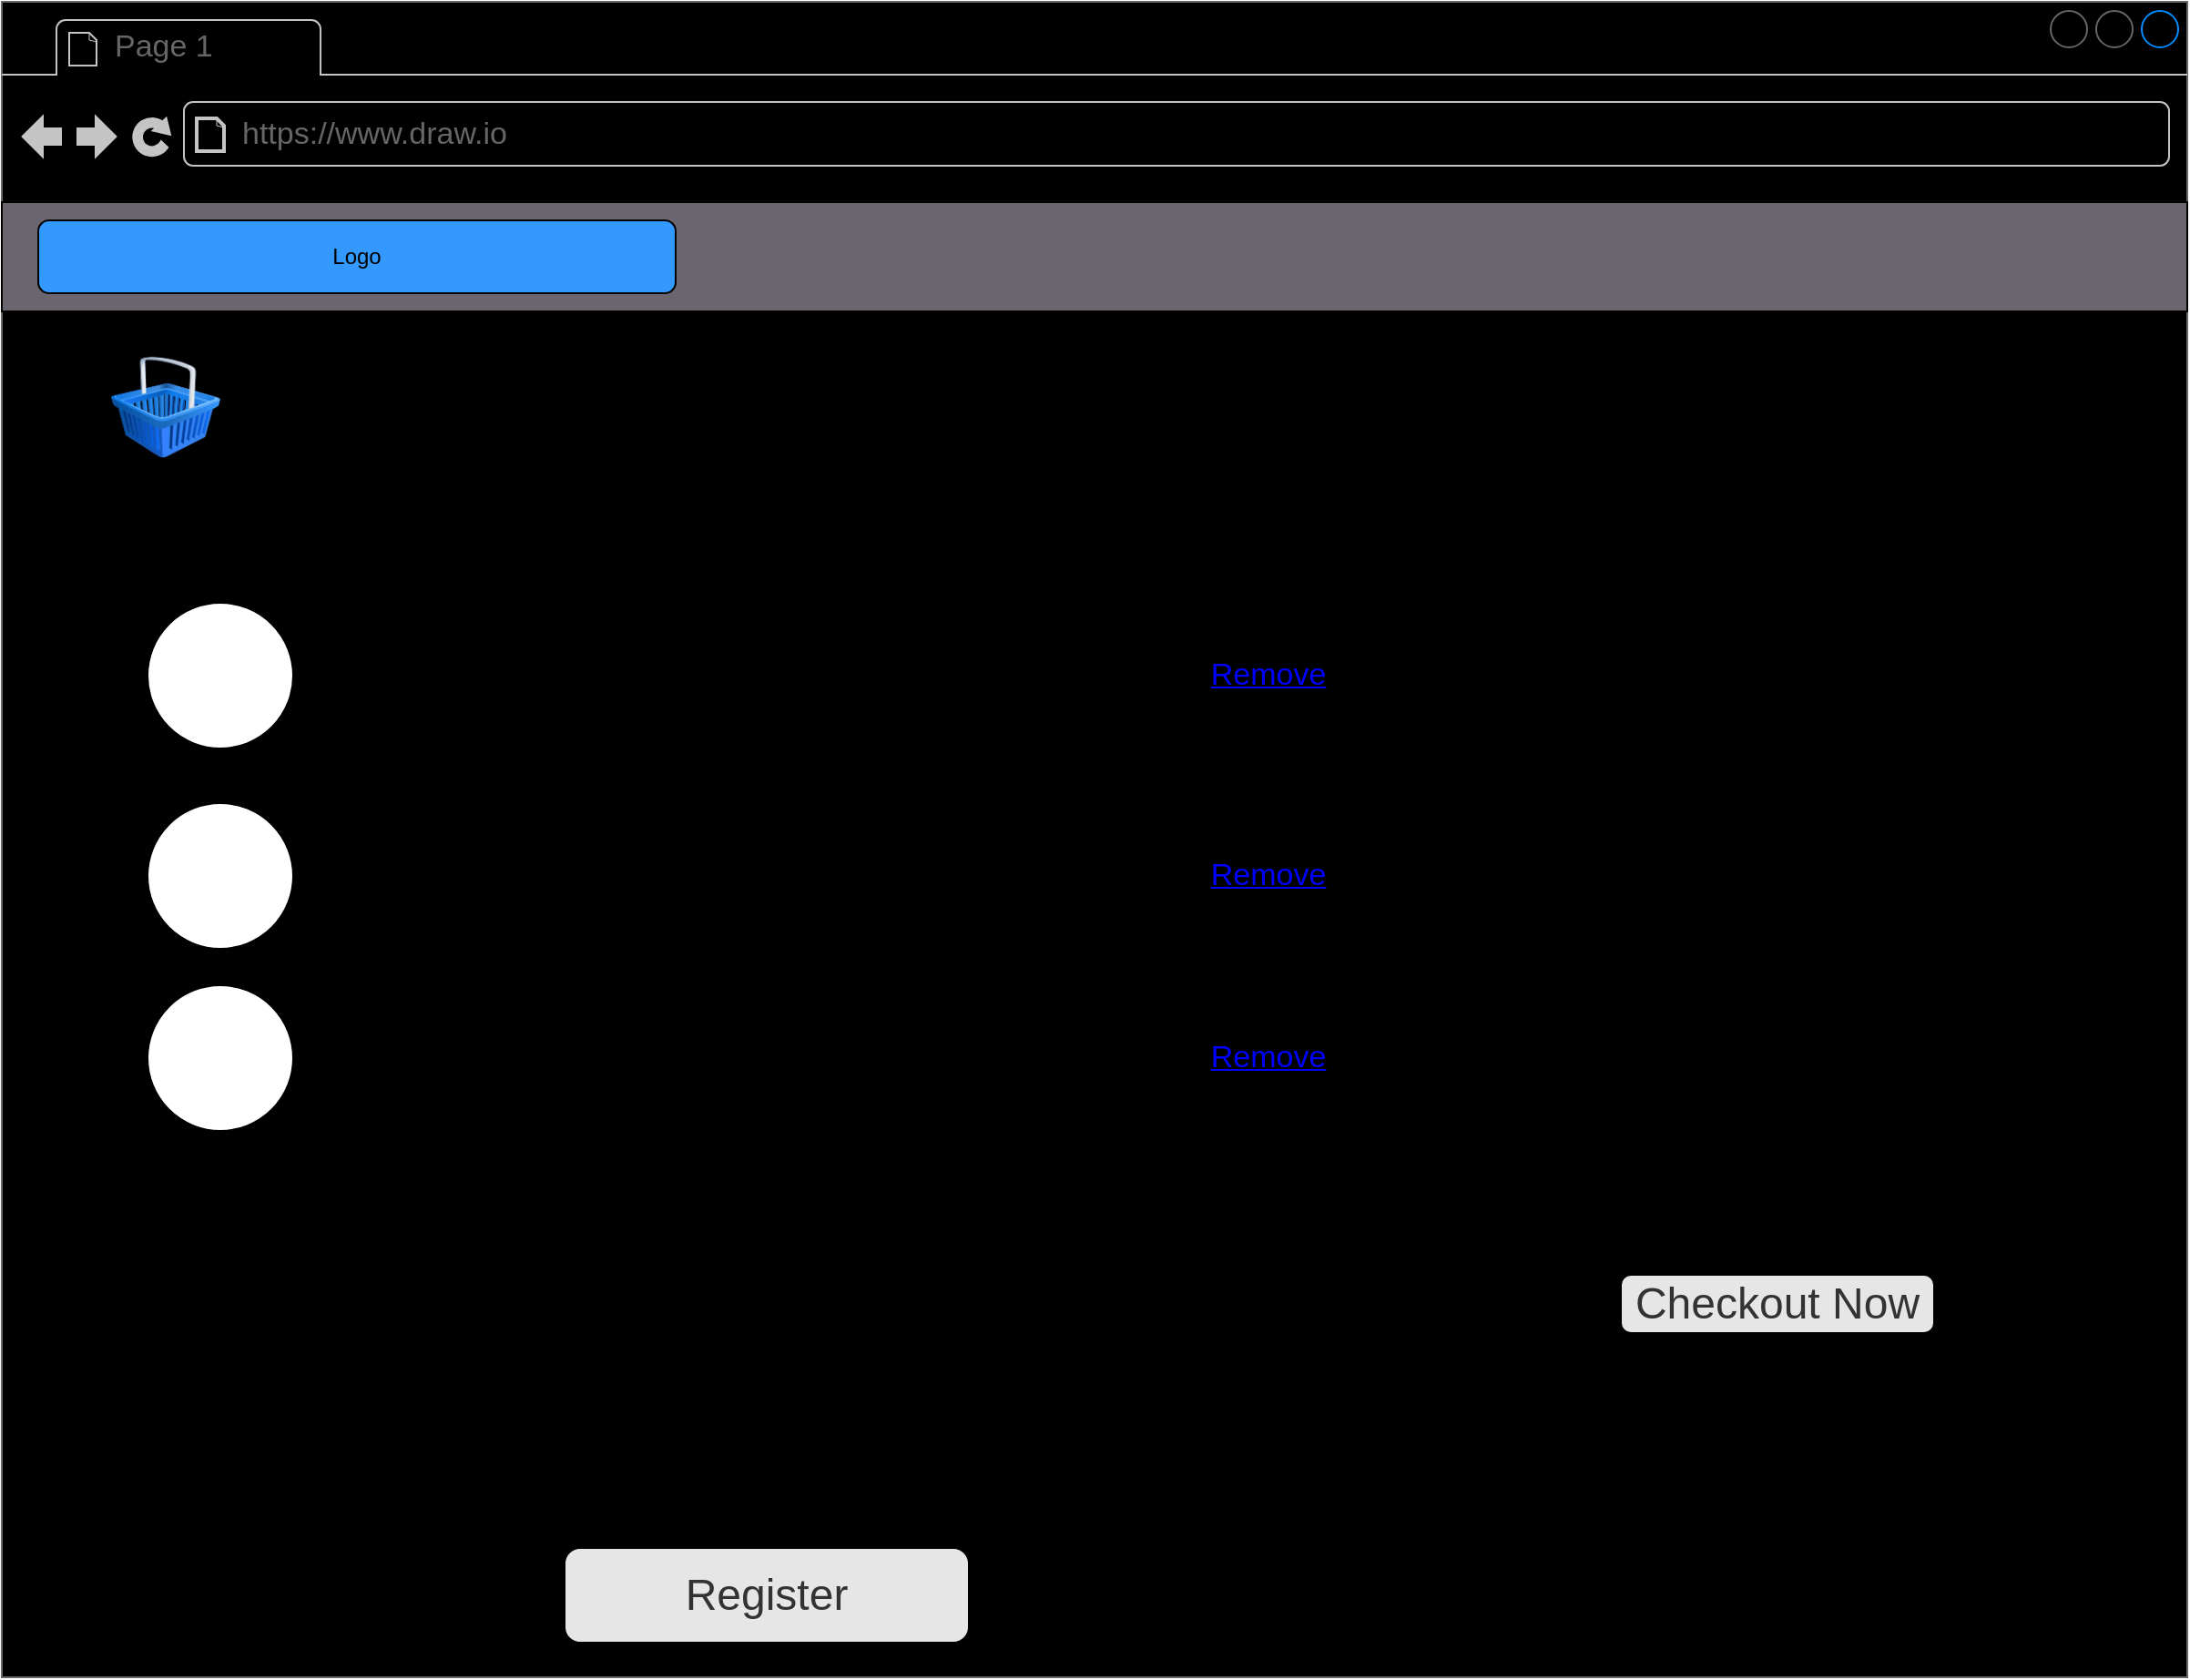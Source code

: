 <mxfile>
    <diagram id="xn9lEWbih66AXRcEvDvj" name="View Basket">
        <mxGraphModel dx="1974" dy="1717" grid="1" gridSize="10" guides="1" tooltips="1" connect="1" arrows="1" fold="1" page="1" pageScale="1" pageWidth="850" pageHeight="1100" math="0" shadow="0">
            <root>
                <mxCell id="_Pdhp6oRFReHe-XerzVZ-0"/>
                <mxCell id="_Pdhp6oRFReHe-XerzVZ-1" parent="_Pdhp6oRFReHe-XerzVZ-0"/>
                <mxCell id="_Pdhp6oRFReHe-XerzVZ-2" value="" style="strokeWidth=1;shadow=0;dashed=0;align=center;html=1;shape=mxgraph.mockup.containers.browserWindow;rSize=0;strokeColor=#666666;strokeColor2=#008cff;strokeColor3=#c4c4c4;mainText=,;recursiveResize=0;container=0;fillColor=#000000;" parent="_Pdhp6oRFReHe-XerzVZ-1" vertex="1">
                    <mxGeometry x="-400" y="-370" width="1200" height="920" as="geometry"/>
                </mxCell>
                <mxCell id="_Pdhp6oRFReHe-XerzVZ-3" value="Page 1" style="strokeWidth=1;shadow=0;dashed=0;align=center;html=1;shape=mxgraph.mockup.containers.anchor;fontSize=17;fontColor=#666666;align=left;" parent="_Pdhp6oRFReHe-XerzVZ-1" vertex="1">
                    <mxGeometry x="-340" y="-358" width="110" height="26" as="geometry"/>
                </mxCell>
                <mxCell id="_Pdhp6oRFReHe-XerzVZ-4" value="https://www.draw.io" style="strokeWidth=1;shadow=0;dashed=0;align=center;html=1;shape=mxgraph.mockup.containers.anchor;rSize=0;fontSize=17;fontColor=#666666;align=left;" parent="_Pdhp6oRFReHe-XerzVZ-1" vertex="1">
                    <mxGeometry x="-270" y="-310" width="250" height="26" as="geometry"/>
                </mxCell>
                <mxCell id="_Pdhp6oRFReHe-XerzVZ-5" value="" style="rounded=0;whiteSpace=wrap;html=1;fillColor=#6b6570;" parent="_Pdhp6oRFReHe-XerzVZ-1" vertex="1">
                    <mxGeometry x="-400" y="-260" width="1200" height="60" as="geometry"/>
                </mxCell>
                <mxCell id="_Pdhp6oRFReHe-XerzVZ-6" value="Logo" style="rounded=1;whiteSpace=wrap;html=1;fillColor=#3399FF;" parent="_Pdhp6oRFReHe-XerzVZ-1" vertex="1">
                    <mxGeometry x="-380" y="-250" width="350" height="40" as="geometry"/>
                </mxCell>
                <mxCell id="_Pdhp6oRFReHe-XerzVZ-9" value="&lt;span style=&quot;font-size: 36px&quot;&gt;&lt;b&gt;Your cart&lt;/b&gt;&lt;/span&gt;" style="text;html=1;strokeColor=none;fillColor=none;align=left;verticalAlign=middle;whiteSpace=wrap;rounded=0;" parent="_Pdhp6oRFReHe-XerzVZ-1" vertex="1">
                    <mxGeometry x="-260" y="-180" width="290" height="70" as="geometry"/>
                </mxCell>
                <mxCell id="_Pdhp6oRFReHe-XerzVZ-11" value="" style="line;strokeWidth=2;html=1;fontSize=36;" parent="_Pdhp6oRFReHe-XerzVZ-1" vertex="1">
                    <mxGeometry x="-340" y="-110" width="1000" height="10" as="geometry"/>
                </mxCell>
                <mxCell id="_Pdhp6oRFReHe-XerzVZ-29" value="&lt;font style=&quot;font-size: 24px&quot;&gt;Register&lt;/font&gt;" style="rounded=1;html=1;shadow=0;dashed=0;whiteSpace=wrap;fontSize=10;fillColor=#E6E6E6;align=center;strokeColor=#E6E6E6;fontColor=#333333;" parent="_Pdhp6oRFReHe-XerzVZ-1" vertex="1">
                    <mxGeometry x="-90" y="480" width="220" height="50" as="geometry"/>
                </mxCell>
                <mxCell id="CfE6q0CcxsGCjOIaxKRm-0" value="" style="image;html=1;image=img/lib/clip_art/finance/Shopping_Cart_128x128.png" parent="_Pdhp6oRFReHe-XerzVZ-1" vertex="1">
                    <mxGeometry x="-340" y="-180" width="60" height="65" as="geometry"/>
                </mxCell>
                <mxCell id="CfE6q0CcxsGCjOIaxKRm-1" value="" style="ellipse;whiteSpace=wrap;html=1;aspect=fixed;fontSize=18;" parent="_Pdhp6oRFReHe-XerzVZ-1" vertex="1">
                    <mxGeometry x="-320" y="-40" width="80" height="80" as="geometry"/>
                </mxCell>
                <mxCell id="SLljtoW1Gm-KegeCTVSv-0" value="Remove" style="shape=rectangle;strokeColor=none;fillColor=none;linkText=;fontSize=17;fontColor=#0000ff;fontStyle=4;html=1;align=center;" parent="_Pdhp6oRFReHe-XerzVZ-1" vertex="1">
                    <mxGeometry x="220" y="-15" width="150" height="30" as="geometry"/>
                </mxCell>
                <mxCell id="SLljtoW1Gm-KegeCTVSv-1" value="&lt;span style=&quot;font-size: 18px&quot;&gt;Classic Margherita&lt;/span&gt;" style="text;html=1;strokeColor=none;fillColor=none;align=left;verticalAlign=middle;whiteSpace=wrap;rounded=0;" parent="_Pdhp6oRFReHe-XerzVZ-1" vertex="1">
                    <mxGeometry x="-200" y="195" width="410" height="30" as="geometry"/>
                </mxCell>
                <mxCell id="SLljtoW1Gm-KegeCTVSv-2" value="" style="ellipse;whiteSpace=wrap;html=1;aspect=fixed;fontSize=18;" parent="_Pdhp6oRFReHe-XerzVZ-1" vertex="1">
                    <mxGeometry x="-320" y="170" width="80" height="80" as="geometry"/>
                </mxCell>
                <mxCell id="SLljtoW1Gm-KegeCTVSv-3" value="Remove" style="shape=rectangle;strokeColor=none;fillColor=none;linkText=;fontSize=17;fontColor=#0000ff;fontStyle=4;html=1;align=center;" parent="_Pdhp6oRFReHe-XerzVZ-1" vertex="1">
                    <mxGeometry x="220" y="195" width="150" height="30" as="geometry"/>
                </mxCell>
                <mxCell id="SLljtoW1Gm-KegeCTVSv-4" value="&lt;span style=&quot;font-size: 18px&quot;&gt;Vegan Vegi Supreme&lt;/span&gt;" style="text;html=1;strokeColor=none;fillColor=none;align=left;verticalAlign=middle;whiteSpace=wrap;rounded=0;" parent="_Pdhp6oRFReHe-XerzVZ-1" vertex="1">
                    <mxGeometry x="-200" y="95" width="410" height="30" as="geometry"/>
                </mxCell>
                <mxCell id="SLljtoW1Gm-KegeCTVSv-5" value="" style="ellipse;whiteSpace=wrap;html=1;aspect=fixed;fontSize=18;" parent="_Pdhp6oRFReHe-XerzVZ-1" vertex="1">
                    <mxGeometry x="-320" y="70" width="80" height="80" as="geometry"/>
                </mxCell>
                <mxCell id="SLljtoW1Gm-KegeCTVSv-6" value="Remove" style="shape=rectangle;strokeColor=none;fillColor=none;linkText=;fontSize=17;fontColor=#0000ff;fontStyle=4;html=1;align=center;" parent="_Pdhp6oRFReHe-XerzVZ-1" vertex="1">
                    <mxGeometry x="220" y="95" width="150" height="30" as="geometry"/>
                </mxCell>
                <mxCell id="SLljtoW1Gm-KegeCTVSv-7" value="&lt;span style=&quot;font-size: 18px&quot;&gt;£9.99&lt;/span&gt;" style="text;html=1;strokeColor=none;fillColor=none;align=left;verticalAlign=middle;whiteSpace=wrap;rounded=0;" parent="_Pdhp6oRFReHe-XerzVZ-1" vertex="1">
                    <mxGeometry x="350" y="-15" width="110" height="30" as="geometry"/>
                </mxCell>
                <mxCell id="SLljtoW1Gm-KegeCTVSv-8" value="&lt;span style=&quot;font-size: 18px&quot;&gt;£9.99&lt;/span&gt;" style="text;html=1;strokeColor=none;fillColor=none;align=left;verticalAlign=middle;whiteSpace=wrap;rounded=0;" parent="_Pdhp6oRFReHe-XerzVZ-1" vertex="1">
                    <mxGeometry x="350" y="95" width="110" height="30" as="geometry"/>
                </mxCell>
                <mxCell id="SLljtoW1Gm-KegeCTVSv-9" value="&lt;span style=&quot;font-size: 18px&quot;&gt;£6.99&lt;/span&gt;" style="text;html=1;strokeColor=none;fillColor=none;align=left;verticalAlign=middle;whiteSpace=wrap;rounded=0;" parent="_Pdhp6oRFReHe-XerzVZ-1" vertex="1">
                    <mxGeometry x="350" y="195" width="110" height="30" as="geometry"/>
                </mxCell>
                <mxCell id="SLljtoW1Gm-KegeCTVSv-10" value="&lt;font style=&quot;font-size: 14px&quot;&gt;Total (Including VAT)&lt;/font&gt;" style="text;html=1;strokeColor=none;fillColor=none;align=left;verticalAlign=middle;whiteSpace=wrap;rounded=0;" parent="_Pdhp6oRFReHe-XerzVZ-1" vertex="1">
                    <mxGeometry x="200" y="330" width="270" height="30" as="geometry"/>
                </mxCell>
                <mxCell id="SLljtoW1Gm-KegeCTVSv-12" value="&lt;font style=&quot;font-size: 24px&quot;&gt;&lt;b&gt;£ 26.97&lt;/b&gt;&lt;/font&gt;" style="text;html=1;strokeColor=none;fillColor=none;align=left;verticalAlign=middle;whiteSpace=wrap;rounded=0;" parent="_Pdhp6oRFReHe-XerzVZ-1" vertex="1">
                    <mxGeometry x="350" y="330" width="110" height="30" as="geometry"/>
                </mxCell>
                <mxCell id="2A2LEEih2nL8pZ8DM_D9-0" value="&lt;font style=&quot;font-size: 24px&quot;&gt;Checkout Now&lt;/font&gt;" style="rounded=1;html=1;shadow=0;dashed=0;whiteSpace=wrap;fontSize=10;fillColor=#E6E6E6;align=center;strokeColor=#E6E6E6;fontColor=#333333;" parent="_Pdhp6oRFReHe-XerzVZ-1" vertex="1">
                    <mxGeometry x="490" y="330" width="170" height="30" as="geometry"/>
                </mxCell>
                <mxCell id="2A2LEEih2nL8pZ8DM_D9-1" value="" style="line;strokeWidth=2;html=1;fontSize=36;" parent="_Pdhp6oRFReHe-XerzVZ-1" vertex="1">
                    <mxGeometry x="-340" y="290" width="1000" height="10" as="geometry"/>
                </mxCell>
                <mxCell id="_Pdhp6oRFReHe-XerzVZ-14" value="&lt;span style=&quot;font-size: 18px&quot;&gt;Vegan Vegi Supreme&lt;/span&gt;" style="text;html=1;strokeColor=none;fillColor=none;align=left;verticalAlign=middle;whiteSpace=wrap;rounded=0;" parent="_Pdhp6oRFReHe-XerzVZ-1" vertex="1">
                    <mxGeometry x="-200" y="-15" width="410" height="30" as="geometry"/>
                </mxCell>
            </root>
        </mxGraphModel>
    </diagram>
</mxfile>